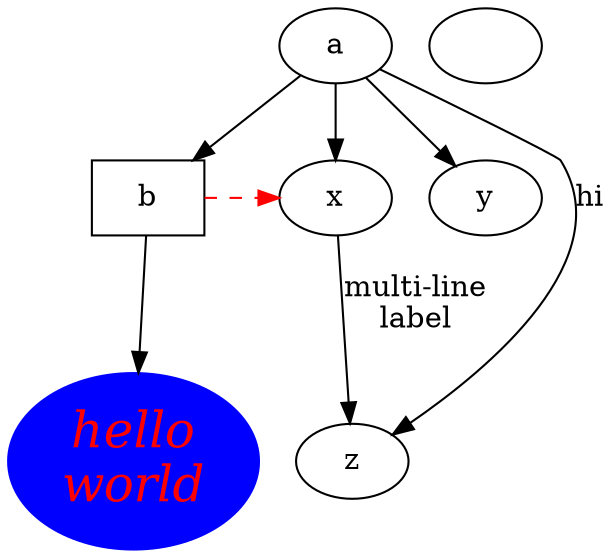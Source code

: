 digraph test3 {
       a -> b -> c;
       a -> {x y};
       b [shape=box];
       c [label="hello\nworld",color=blue,fontsize=24,
            fontname="Palatino-Italic",fontcolor=red,style=filled];
       a -> z [label="hi", weight=4294967296];
     󠀾  x -> z [label="multi-line\nlabel"];
       edge [style=dashed,color=red];
       b -> x;
       {rank=same; b x}
}

